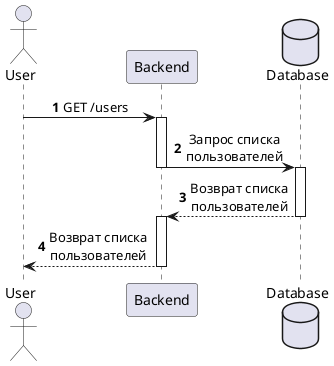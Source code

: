 @startuml
actor       User
participant Backend
database    Database

autonumber
skinparam DefaultTextAlignment center
skinparam maxMessageSize 130

User        -> Backend      ++ : GET /users
Backend     -> Database     --++ : Запрос списка пользователей
Database    --> Backend     --++ : Возврат списка пользователей
Backend     --> User        -- : Возврат списка пользователей

@enduml

